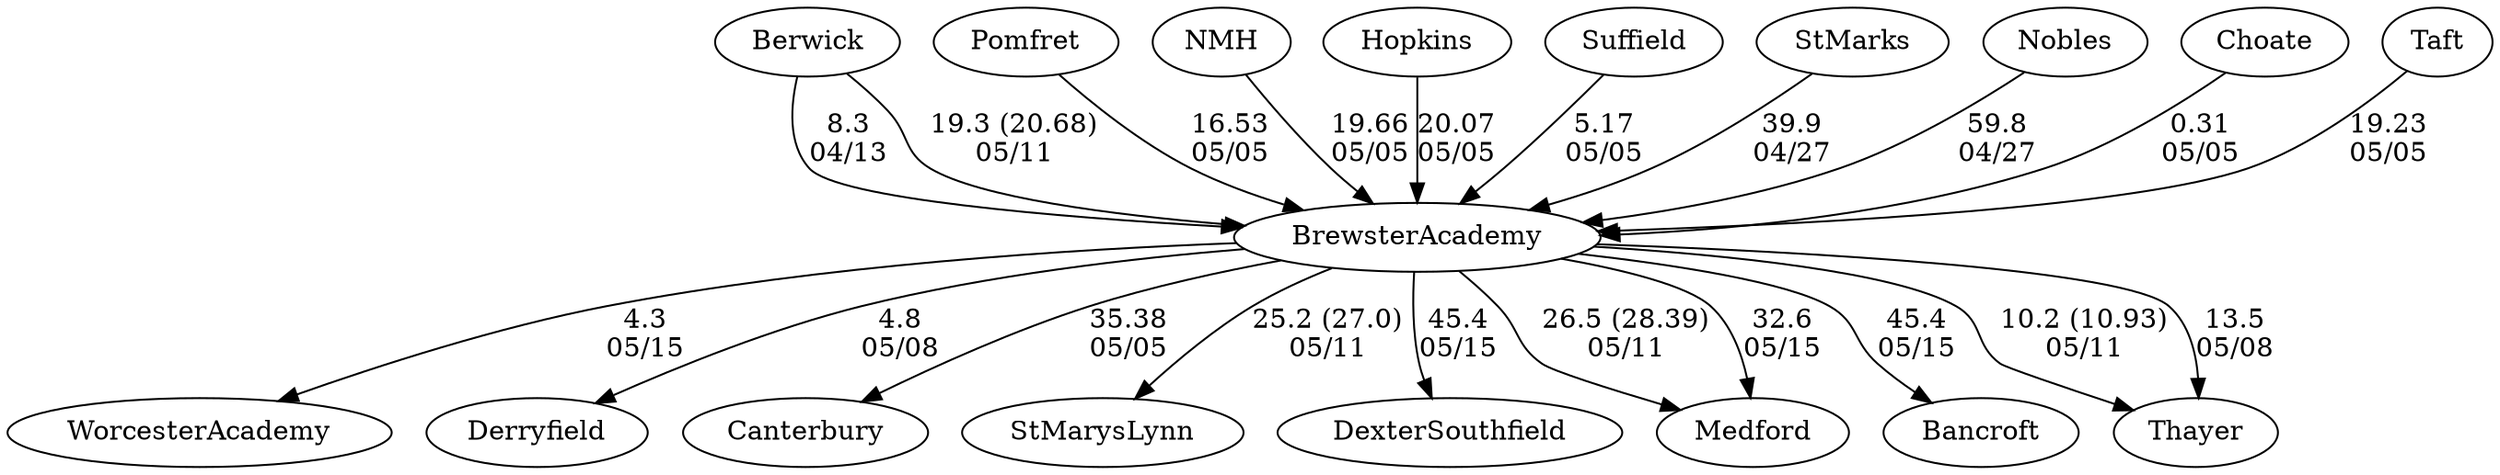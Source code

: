 digraph boys1foursBrewsterAcademy {Berwick [URL="boys1foursBrewsterAcademyBerwick.html"];WorcesterAcademy [URL="boys1foursBrewsterAcademyWorcesterAcademy.html"];Pomfret [URL="boys1foursBrewsterAcademyPomfret.html"];NMH [URL="boys1foursBrewsterAcademyNMH.html"];Hopkins [URL="boys1foursBrewsterAcademyHopkins.html"];Suffield [URL="boys1foursBrewsterAcademySuffield.html"];Derryfield [URL="boys1foursBrewsterAcademyDerryfield.html"];Canterbury [URL="boys1foursBrewsterAcademyCanterbury.html"];StMarysLynn [URL="boys1foursBrewsterAcademyStMarysLynn.html"];DexterSouthfield [URL="boys1foursBrewsterAcademyDexterSouthfield.html"];Medford [URL="boys1foursBrewsterAcademyMedford.html"];StMarks [URL="boys1foursBrewsterAcademyStMarks.html"];Nobles [URL="boys1foursBrewsterAcademyNobles.html"];Choate [URL="boys1foursBrewsterAcademyChoate.html"];Bancroft [URL="boys1foursBrewsterAcademyBancroft.html"];BrewsterAcademy [URL="boys1foursBrewsterAcademyBrewsterAcademy.html"];Thayer [URL="boys1foursBrewsterAcademyThayer.html"];Taft [URL="boys1foursBrewsterAcademyTaft.html"];Berwick -> BrewsterAcademy[label="8.3
04/13", weight="92", tooltip="NEIRA Boys & Girls Fours,Berwick Academy vs. Brewster Academy			
Distance: 1500 Conditions: Tail Current with a strong tail/cross wind with occasional gusts. Fun conditions for first race of the season! Thank you for Brewster for making the trip. Comments: Mixed boats were exhibition events and a combo of boys and girls of various skill levels - anything to get some new rowers more racing experience!
None", URL="https://www.row2k.com/results/resultspage.cfm?UID=193F4296CB862153CF0FD21B95E6AB20&cat=5", random="random"]; 
Berwick -> BrewsterAcademy[label="19.3 (20.68)
05/11", weight="81", tooltip="NEIRA Boys & Girls Fours,Brewster, Berwick, Thayer, St Mary's, Medford			
Distance: 1400 Conditions: Cross winds, with gust up to 19 mph's. All races were floating starts. Comments: All times reflected are from their respective heats. Thayer didn't have a GV is a true 2V, so they were entered as such.
None", URL="https://www.row2k.com/results/resultspage.cfm?UID=6B42F00B9C36E071AAB9D6063008D7F1&cat=5", random="random"]; 
BrewsterAcademy -> Thayer[label="10.2 (10.93)
05/11", weight="90", tooltip="NEIRA Boys & Girls Fours,Brewster, Berwick, Thayer, St Mary's, Medford			
Distance: 1400 Conditions: Cross winds, with gust up to 19 mph's. All races were floating starts. Comments: All times reflected are from their respective heats. Thayer didn't have a GV is a true 2V, so they were entered as such.
None", URL="https://www.row2k.com/results/resultspage.cfm?UID=6B42F00B9C36E071AAB9D6063008D7F1&cat=5", random="random"]; 
BrewsterAcademy -> StMarysLynn[label="25.2 (27.0)
05/11", weight="75", tooltip="NEIRA Boys & Girls Fours,Brewster, Berwick, Thayer, St Mary's, Medford			
Distance: 1400 Conditions: Cross winds, with gust up to 19 mph's. All races were floating starts. Comments: All times reflected are from their respective heats. Thayer didn't have a GV is a true 2V, so they were entered as such.
None", URL="https://www.row2k.com/results/resultspage.cfm?UID=6B42F00B9C36E071AAB9D6063008D7F1&cat=5", random="random"]; 
BrewsterAcademy -> Medford[label="26.5 (28.39)
05/11", weight="74", tooltip="NEIRA Boys & Girls Fours,Brewster, Berwick, Thayer, St Mary's, Medford			
Distance: 1400 Conditions: Cross winds, with gust up to 19 mph's. All races were floating starts. Comments: All times reflected are from their respective heats. Thayer didn't have a GV is a true 2V, so they were entered as such.
None", URL="https://www.row2k.com/results/resultspage.cfm?UID=6B42F00B9C36E071AAB9D6063008D7F1&cat=5", random="random"]; 
BrewsterAcademy -> WorcesterAcademy[label="4.3
05/15", weight="96", tooltip="NEIRA Boys & Girls Fours,Worcester Academy vs. Bancroft, Medford, Dexter-Southfield and Brewster Academy			
Distance: 1500 m Conditions: Very light winds throughout all races.
None", URL="https://www.row2k.com/results/resultspage.cfm?UID=7673709177C626391ABCF760AC9A91FE&cat=5", random="random"]; 
BrewsterAcademy -> Medford[label="32.6
05/15", weight="68", tooltip="NEIRA Boys & Girls Fours,Worcester Academy vs. Bancroft, Medford, Dexter-Southfield and Brewster Academy			
Distance: 1500 m Conditions: Very light winds throughout all races.
None", URL="https://www.row2k.com/results/resultspage.cfm?UID=7673709177C626391ABCF760AC9A91FE&cat=5", random="random"]; 
BrewsterAcademy -> Bancroft[label="45.4
05/15", weight="55", tooltip="NEIRA Boys & Girls Fours,Worcester Academy vs. Bancroft, Medford, Dexter-Southfield and Brewster Academy			
Distance: 1500 m Conditions: Very light winds throughout all races.
None", URL="https://www.row2k.com/results/resultspage.cfm?UID=7673709177C626391ABCF760AC9A91FE&cat=5", random="random"]; 
BrewsterAcademy -> DexterSouthfield[label="45.4
05/15", weight="55", tooltip="NEIRA Boys & Girls Fours,Worcester Academy vs. Bancroft, Medford, Dexter-Southfield and Brewster Academy			
Distance: 1500 m Conditions: Very light winds throughout all races.
None", URL="https://www.row2k.com/results/resultspage.cfm?UID=7673709177C626391ABCF760AC9A91FE&cat=5", random="random"]; 
BrewsterAcademy -> Derryfield[label="4.8
05/08", weight="96", tooltip="NEIRA Boys & Girls Fours,Davison Cup: Bedford, Brewster Academy, Derryfield, Thayer			
Distance: 1500m Conditions: Calm conditions, tail current. Comments: Bedford racing as non-NEIRA school for this event (because they race 8+s at NEIRA's). Thayer fielded only a G2 boat for the event.
None", URL="https://www.row2k.com/results/resultspage.cfm?UID=6C4883C3BF2AE2404F975527F674C4D4&cat=5", random="random"]; 
BrewsterAcademy -> Thayer[label="13.5
05/08", weight="87", tooltip="NEIRA Boys & Girls Fours,Davison Cup: Bedford, Brewster Academy, Derryfield, Thayer			
Distance: 1500m Conditions: Calm conditions, tail current. Comments: Bedford racing as non-NEIRA school for this event (because they race 8+s at NEIRA's). Thayer fielded only a G2 boat for the event.
None", URL="https://www.row2k.com/results/resultspage.cfm?UID=6C4883C3BF2AE2404F975527F674C4D4&cat=5", random="random"]; 
Nobles -> BrewsterAcademy[label="59.8
04/27", weight="41", tooltip="NEIRA Boys & Girls Fours,St. Marks, Nobles, Brewster, NCDS			
Distance: 1500 Conditions: Variable headwind, started out light for G4 and B4 races and gradually built up to a steady headwind, especially at the last 500m. Gusts up to 15mph at moments. Comments: Races were all started on the line and it was a great day on the Lake. Thanks to all the crews who came out to race!
None", URL="https://www.row2k.com/results/resultspage.cfm?UID=A6F3B0420129EB02E75FD2608D0C3CD5&cat=5", random="random"]; 
StMarks -> BrewsterAcademy[label="39.9
04/27", weight="61", tooltip="NEIRA Boys & Girls Fours,St. Marks, Nobles, Brewster, NCDS			
Distance: 1500 Conditions: Variable headwind, started out light for G4 and B4 races and gradually built up to a steady headwind, especially at the last 500m. Gusts up to 15mph at moments. Comments: Races were all started on the line and it was a great day on the Lake. Thanks to all the crews who came out to race!
None", URL="https://www.row2k.com/results/resultspage.cfm?UID=A6F3B0420129EB02E75FD2608D0C3CD5&cat=5", random="random"]; 
Pomfret -> BrewsterAcademy[label="16.53
05/05", weight="84", tooltip="Founder's Day Regatta			
Conditions: Some cross wind in the first 500m shifting into a light tail wind in the last 1k. Teams with multiple boats in a single event only progressed the faster boat even if both finished top 3.", URL="https://www.row2k.com/results/resultspage.cfm?UID=7AC6352FAB62A8BCE52618B8C7A7971D&cat=6", random="random"]; 
Suffield -> BrewsterAcademy[label="5.17
05/05", weight="95", tooltip="Founder's Day Regatta			
Conditions: Some cross wind in the first 500m shifting into a light tail wind in the last 1k. Teams with multiple boats in a single event only progressed the faster boat even if both finished top 3.", URL="https://www.row2k.com/results/resultspage.cfm?UID=7AC6352FAB62A8BCE52618B8C7A7971D&cat=6", random="random"]; 
Choate -> BrewsterAcademy[label="0.31
05/05", weight="100", tooltip="Founder's Day Regatta			
Conditions: Some cross wind in the first 500m shifting into a light tail wind in the last 1k. Teams with multiple boats in a single event only progressed the faster boat even if both finished top 3.", URL="https://www.row2k.com/results/resultspage.cfm?UID=7AC6352FAB62A8BCE52618B8C7A7971D&cat=6", random="random"]; 
BrewsterAcademy -> Canterbury[label="35.38
05/05", weight="65", tooltip="Founder's Day Regatta			
Conditions: Some cross wind in the first 500m shifting into a light tail wind in the last 1k. Teams with multiple boats in a single event only progressed the faster boat even if both finished top 3.", URL="https://www.row2k.com/results/resultspage.cfm?UID=7AC6352FAB62A8BCE52618B8C7A7971D&cat=6", random="random"]; 
Hopkins -> BrewsterAcademy[label="20.07
05/05", weight="80", tooltip="Founder's Day Regatta			
Conditions: Some cross wind in the first 500m shifting into a light tail wind in the last 1k. Teams with multiple boats in a single event only progressed the faster boat even if both finished top 3.", URL="https://www.row2k.com/results/resultspage.cfm?UID=7AC6352FAB62A8BCE52618B8C7A7971D&cat=6", random="random"]; 
NMH -> BrewsterAcademy[label="19.66
05/05", weight="81", tooltip="Founder's Day Regatta			
Conditions: Some cross wind in the first 500m shifting into a light tail wind in the last 1k. Teams with multiple boats in a single event only progressed the faster boat even if both finished top 3.", URL="https://www.row2k.com/results/resultspage.cfm?UID=7AC6352FAB62A8BCE52618B8C7A7971D&cat=6", random="random"]; 
Taft -> BrewsterAcademy[label="19.23
05/05", weight="81", tooltip="Founder's Day Regatta			
Conditions: Some cross wind in the first 500m shifting into a light tail wind in the last 1k. Teams with multiple boats in a single event only progressed the faster boat even if both finished top 3.", URL="https://www.row2k.com/results/resultspage.cfm?UID=7AC6352FAB62A8BCE52618B8C7A7971D&cat=6", random="random"]}